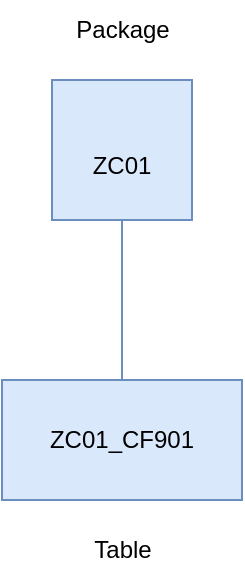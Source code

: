 <mxfile version="21.2.9" type="github">
  <diagram name="Sayfa -1" id="zuEIfljZzm9WpW21IEJc">
    <mxGraphModel dx="1434" dy="796" grid="1" gridSize="10" guides="1" tooltips="1" connect="1" arrows="1" fold="1" page="1" pageScale="1" pageWidth="827" pageHeight="1169" math="0" shadow="0">
      <root>
        <mxCell id="0" />
        <mxCell id="1" parent="0" />
        <mxCell id="5RWI70ckmKlAFoo9ShY0-2" style="edgeStyle=orthogonalEdgeStyle;rounded=0;orthogonalLoop=1;jettySize=auto;html=1;fillColor=#dae8fc;strokeColor=#6c8ebf;" edge="1" parent="1" source="5RWI70ckmKlAFoo9ShY0-1">
          <mxGeometry relative="1" as="geometry">
            <mxPoint x="245" y="220" as="targetPoint" />
          </mxGeometry>
        </mxCell>
        <mxCell id="5RWI70ckmKlAFoo9ShY0-1" value="&lt;br&gt;ZC01" style="whiteSpace=wrap;html=1;aspect=fixed;fillColor=#dae8fc;strokeColor=#6c8ebf;" vertex="1" parent="1">
          <mxGeometry x="210" y="60" width="70" height="70" as="geometry" />
        </mxCell>
        <mxCell id="5RWI70ckmKlAFoo9ShY0-3" value="ZC01_CF901" style="rounded=0;whiteSpace=wrap;html=1;fillColor=#dae8fc;strokeColor=#6c8ebf;" vertex="1" parent="1">
          <mxGeometry x="185" y="210" width="120" height="60" as="geometry" />
        </mxCell>
        <mxCell id="5RWI70ckmKlAFoo9ShY0-4" value="Package" style="text;html=1;align=center;verticalAlign=middle;resizable=0;points=[];autosize=1;strokeColor=none;fillColor=none;" vertex="1" parent="1">
          <mxGeometry x="210" y="20" width="70" height="30" as="geometry" />
        </mxCell>
        <mxCell id="5RWI70ckmKlAFoo9ShY0-5" value="Table" style="text;html=1;align=center;verticalAlign=middle;resizable=0;points=[];autosize=1;strokeColor=none;fillColor=none;" vertex="1" parent="1">
          <mxGeometry x="220" y="280" width="50" height="30" as="geometry" />
        </mxCell>
      </root>
    </mxGraphModel>
  </diagram>
</mxfile>
